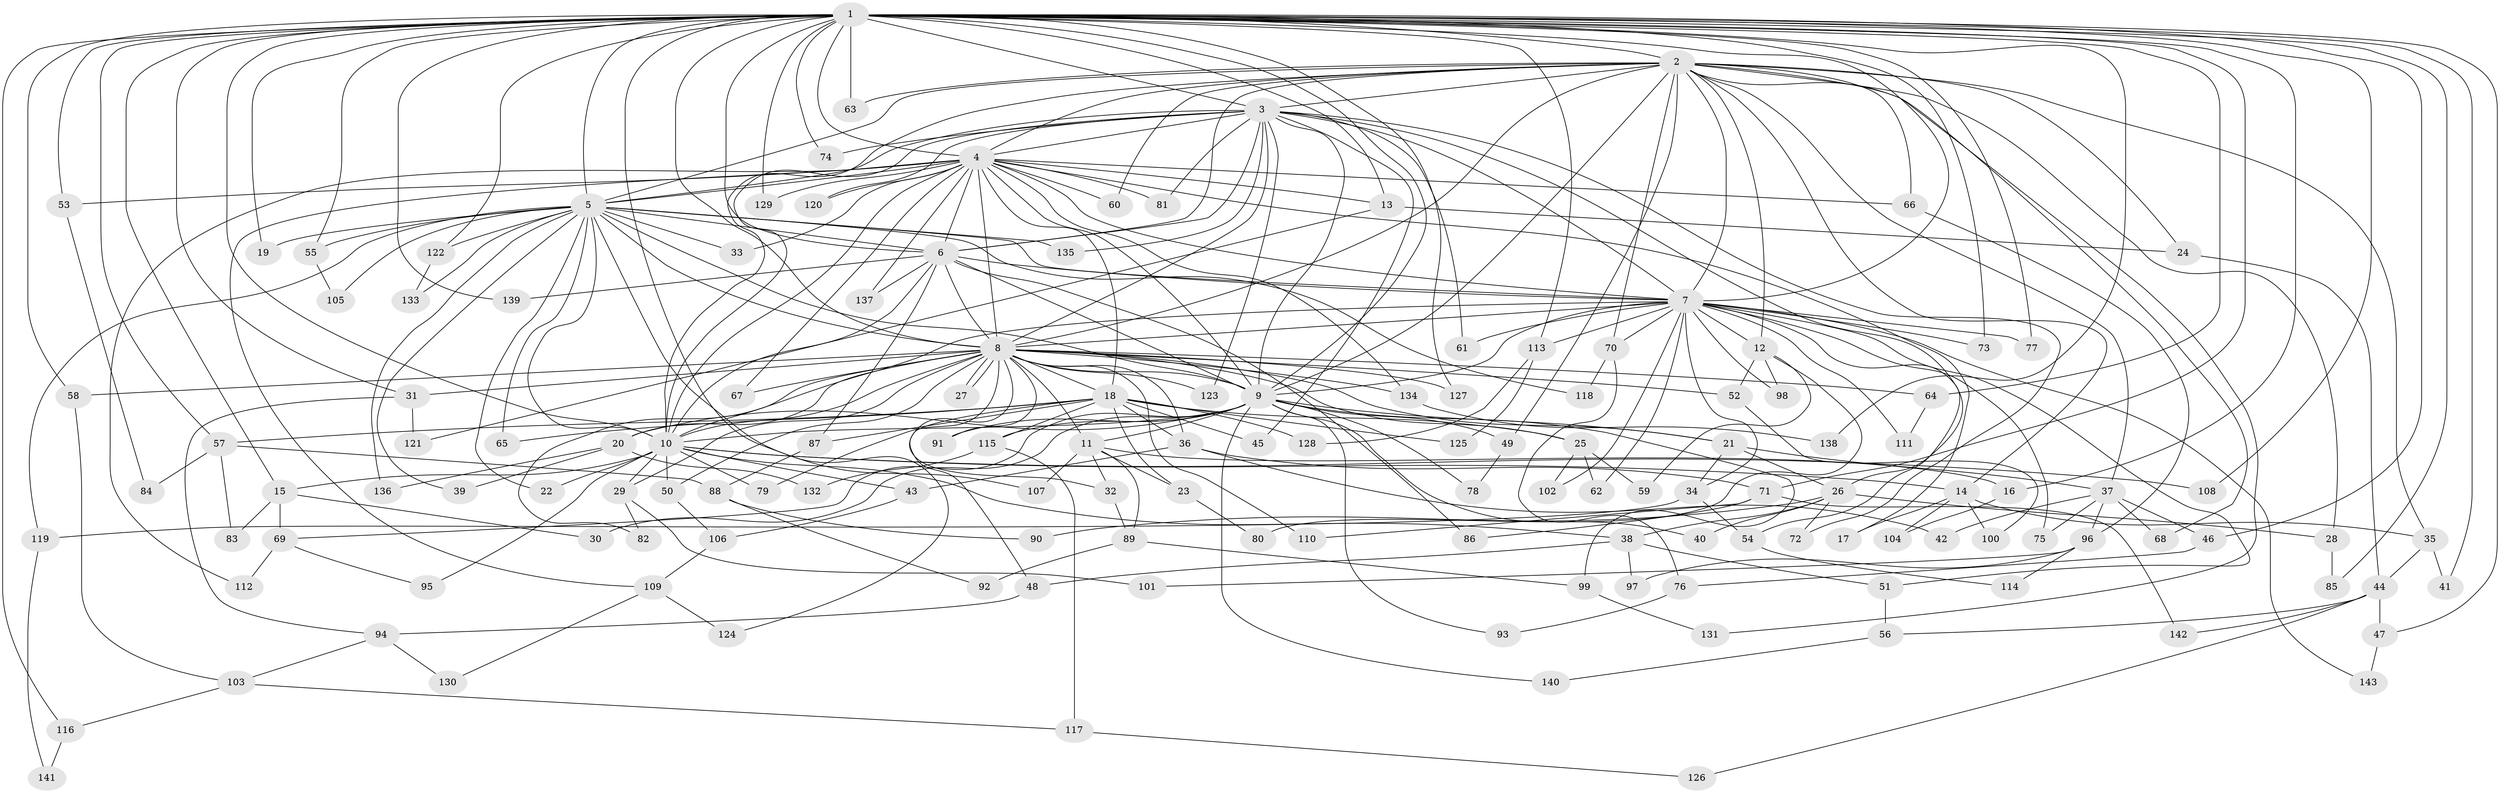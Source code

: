// coarse degree distribution, {35: 0.009615384615384616, 25: 0.009615384615384616, 17: 0.009615384615384616, 22: 0.009615384615384616, 21: 0.019230769230769232, 13: 0.019230769230769232, 23: 0.009615384615384616, 33: 0.009615384615384616, 20: 0.009615384615384616, 4: 0.08653846153846154, 6: 0.038461538461538464, 3: 0.22115384615384615, 2: 0.46153846153846156, 5: 0.0673076923076923, 10: 0.009615384615384616, 7: 0.009615384615384616}
// Generated by graph-tools (version 1.1) at 2025/23/03/03/25 07:23:44]
// undirected, 143 vertices, 311 edges
graph export_dot {
graph [start="1"]
  node [color=gray90,style=filled];
  1;
  2;
  3;
  4;
  5;
  6;
  7;
  8;
  9;
  10;
  11;
  12;
  13;
  14;
  15;
  16;
  17;
  18;
  19;
  20;
  21;
  22;
  23;
  24;
  25;
  26;
  27;
  28;
  29;
  30;
  31;
  32;
  33;
  34;
  35;
  36;
  37;
  38;
  39;
  40;
  41;
  42;
  43;
  44;
  45;
  46;
  47;
  48;
  49;
  50;
  51;
  52;
  53;
  54;
  55;
  56;
  57;
  58;
  59;
  60;
  61;
  62;
  63;
  64;
  65;
  66;
  67;
  68;
  69;
  70;
  71;
  72;
  73;
  74;
  75;
  76;
  77;
  78;
  79;
  80;
  81;
  82;
  83;
  84;
  85;
  86;
  87;
  88;
  89;
  90;
  91;
  92;
  93;
  94;
  95;
  96;
  97;
  98;
  99;
  100;
  101;
  102;
  103;
  104;
  105;
  106;
  107;
  108;
  109;
  110;
  111;
  112;
  113;
  114;
  115;
  116;
  117;
  118;
  119;
  120;
  121;
  122;
  123;
  124;
  125;
  126;
  127;
  128;
  129;
  130;
  131;
  132;
  133;
  134;
  135;
  136;
  137;
  138;
  139;
  140;
  141;
  142;
  143;
  1 -- 2;
  1 -- 3;
  1 -- 4;
  1 -- 5;
  1 -- 6;
  1 -- 7;
  1 -- 8;
  1 -- 9;
  1 -- 10;
  1 -- 13;
  1 -- 15;
  1 -- 16;
  1 -- 19;
  1 -- 31;
  1 -- 41;
  1 -- 46;
  1 -- 47;
  1 -- 53;
  1 -- 55;
  1 -- 57;
  1 -- 58;
  1 -- 63;
  1 -- 64;
  1 -- 71;
  1 -- 73;
  1 -- 74;
  1 -- 77;
  1 -- 85;
  1 -- 108;
  1 -- 113;
  1 -- 116;
  1 -- 122;
  1 -- 124;
  1 -- 127;
  1 -- 129;
  1 -- 138;
  1 -- 139;
  2 -- 3;
  2 -- 4;
  2 -- 5;
  2 -- 6;
  2 -- 7;
  2 -- 8;
  2 -- 9;
  2 -- 10;
  2 -- 12;
  2 -- 14;
  2 -- 24;
  2 -- 28;
  2 -- 35;
  2 -- 37;
  2 -- 49;
  2 -- 60;
  2 -- 63;
  2 -- 66;
  2 -- 68;
  2 -- 70;
  2 -- 131;
  3 -- 4;
  3 -- 5;
  3 -- 6;
  3 -- 7;
  3 -- 8;
  3 -- 9;
  3 -- 10;
  3 -- 26;
  3 -- 45;
  3 -- 61;
  3 -- 72;
  3 -- 74;
  3 -- 81;
  3 -- 120;
  3 -- 123;
  3 -- 135;
  4 -- 5;
  4 -- 6;
  4 -- 7;
  4 -- 8;
  4 -- 9;
  4 -- 10;
  4 -- 13;
  4 -- 17;
  4 -- 18;
  4 -- 33;
  4 -- 53;
  4 -- 60;
  4 -- 66;
  4 -- 67;
  4 -- 81;
  4 -- 109;
  4 -- 112;
  4 -- 120;
  4 -- 129;
  4 -- 134;
  4 -- 137;
  5 -- 6;
  5 -- 7;
  5 -- 8;
  5 -- 9;
  5 -- 10;
  5 -- 19;
  5 -- 22;
  5 -- 33;
  5 -- 39;
  5 -- 55;
  5 -- 65;
  5 -- 105;
  5 -- 107;
  5 -- 118;
  5 -- 119;
  5 -- 122;
  5 -- 133;
  5 -- 135;
  5 -- 136;
  6 -- 7;
  6 -- 8;
  6 -- 9;
  6 -- 10;
  6 -- 86;
  6 -- 87;
  6 -- 137;
  6 -- 139;
  7 -- 8;
  7 -- 9;
  7 -- 10;
  7 -- 12;
  7 -- 34;
  7 -- 51;
  7 -- 54;
  7 -- 61;
  7 -- 62;
  7 -- 70;
  7 -- 73;
  7 -- 75;
  7 -- 77;
  7 -- 98;
  7 -- 102;
  7 -- 111;
  7 -- 113;
  7 -- 143;
  8 -- 9;
  8 -- 10;
  8 -- 11;
  8 -- 18;
  8 -- 20;
  8 -- 21;
  8 -- 25;
  8 -- 27;
  8 -- 27;
  8 -- 29;
  8 -- 31;
  8 -- 32;
  8 -- 36;
  8 -- 50;
  8 -- 52;
  8 -- 58;
  8 -- 64;
  8 -- 67;
  8 -- 79;
  8 -- 82;
  8 -- 91;
  8 -- 110;
  8 -- 123;
  8 -- 127;
  8 -- 134;
  9 -- 10;
  9 -- 11;
  9 -- 20;
  9 -- 21;
  9 -- 30;
  9 -- 40;
  9 -- 49;
  9 -- 69;
  9 -- 78;
  9 -- 91;
  9 -- 93;
  9 -- 99;
  9 -- 115;
  9 -- 140;
  10 -- 14;
  10 -- 15;
  10 -- 22;
  10 -- 29;
  10 -- 38;
  10 -- 43;
  10 -- 50;
  10 -- 79;
  10 -- 95;
  10 -- 108;
  11 -- 16;
  11 -- 23;
  11 -- 32;
  11 -- 89;
  11 -- 107;
  12 -- 52;
  12 -- 59;
  12 -- 80;
  12 -- 98;
  13 -- 24;
  13 -- 121;
  14 -- 17;
  14 -- 35;
  14 -- 100;
  14 -- 104;
  15 -- 30;
  15 -- 69;
  15 -- 83;
  16 -- 104;
  18 -- 23;
  18 -- 25;
  18 -- 36;
  18 -- 45;
  18 -- 48;
  18 -- 57;
  18 -- 65;
  18 -- 87;
  18 -- 115;
  18 -- 125;
  18 -- 128;
  20 -- 39;
  20 -- 132;
  20 -- 136;
  21 -- 26;
  21 -- 34;
  21 -- 37;
  23 -- 80;
  24 -- 44;
  25 -- 59;
  25 -- 62;
  25 -- 102;
  26 -- 28;
  26 -- 38;
  26 -- 40;
  26 -- 72;
  26 -- 90;
  28 -- 85;
  29 -- 82;
  29 -- 101;
  31 -- 94;
  31 -- 121;
  32 -- 89;
  34 -- 54;
  34 -- 119;
  35 -- 41;
  35 -- 44;
  36 -- 42;
  36 -- 43;
  36 -- 71;
  37 -- 42;
  37 -- 46;
  37 -- 68;
  37 -- 75;
  37 -- 96;
  38 -- 48;
  38 -- 51;
  38 -- 97;
  43 -- 106;
  44 -- 47;
  44 -- 56;
  44 -- 126;
  44 -- 142;
  46 -- 76;
  47 -- 143;
  48 -- 94;
  49 -- 78;
  50 -- 106;
  51 -- 56;
  52 -- 100;
  53 -- 84;
  54 -- 114;
  55 -- 105;
  56 -- 140;
  57 -- 83;
  57 -- 84;
  57 -- 88;
  58 -- 103;
  64 -- 111;
  66 -- 96;
  69 -- 95;
  69 -- 112;
  70 -- 76;
  70 -- 118;
  71 -- 86;
  71 -- 110;
  71 -- 142;
  76 -- 93;
  87 -- 88;
  88 -- 90;
  88 -- 92;
  89 -- 92;
  89 -- 99;
  94 -- 103;
  94 -- 130;
  96 -- 97;
  96 -- 101;
  96 -- 114;
  99 -- 131;
  103 -- 116;
  103 -- 117;
  106 -- 109;
  109 -- 124;
  109 -- 130;
  113 -- 125;
  113 -- 128;
  115 -- 117;
  115 -- 132;
  116 -- 141;
  117 -- 126;
  119 -- 141;
  122 -- 133;
  134 -- 138;
}
